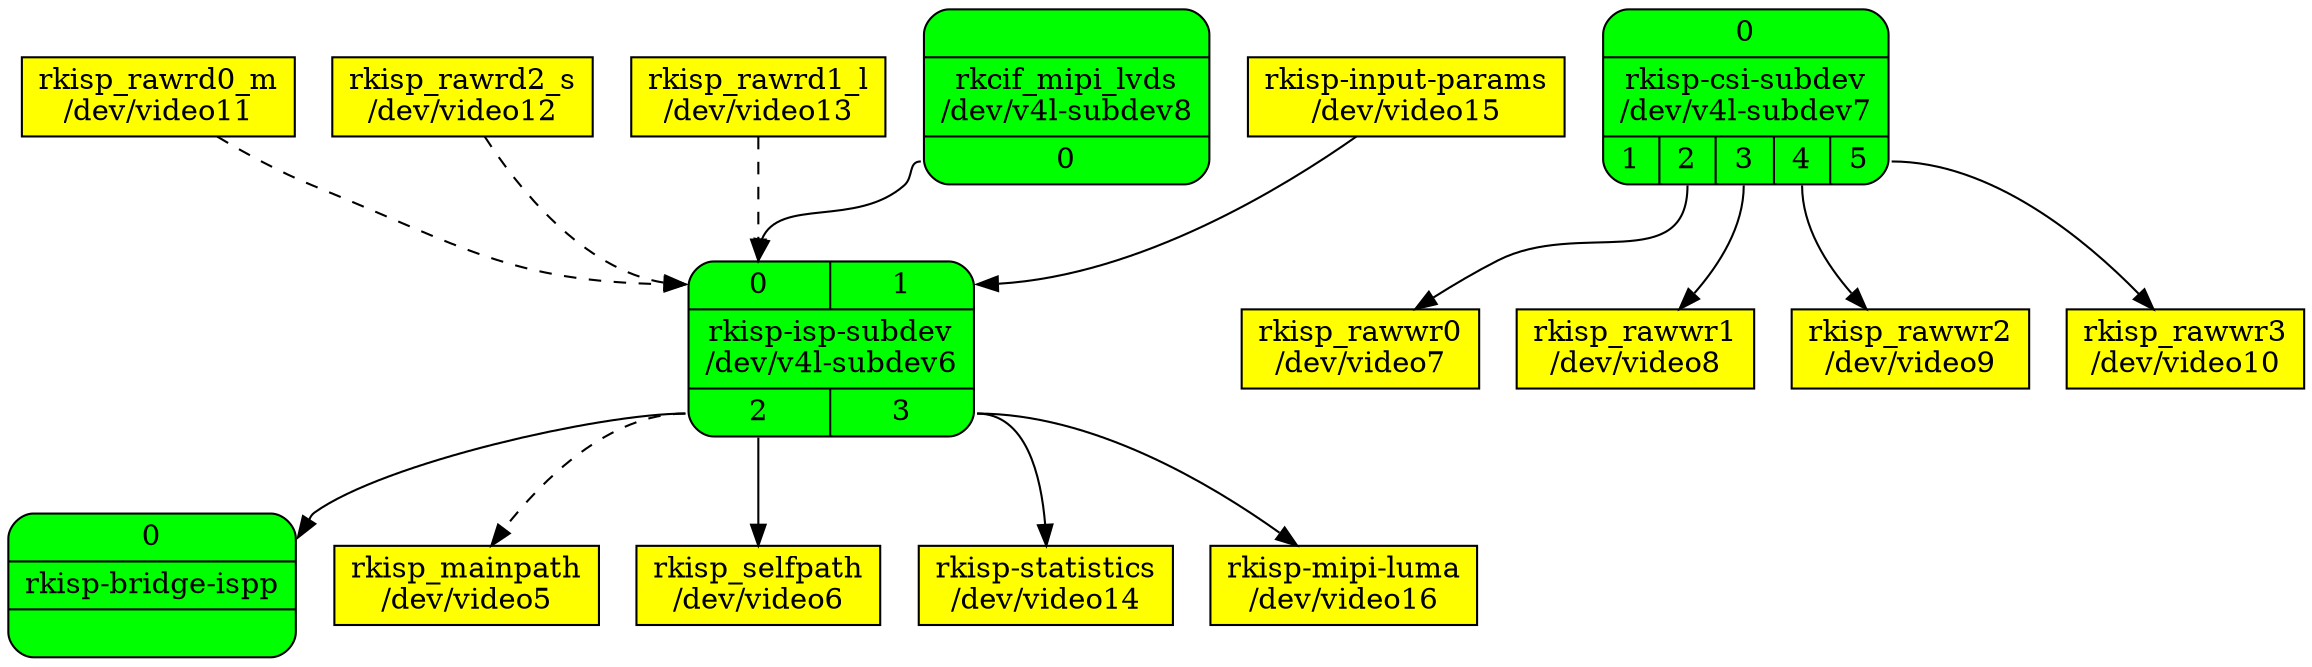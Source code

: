 digraph board {
	rankdir=TB
	n00000001 [label="{{<port0> 0 | <port1> 1} | rkisp-isp-subdev\n/dev/v4l-subdev6 | {<port2> 2 | <port3> 3}}", shape=Mrecord, style=filled, fillcolor=green]
	n00000001:port2 -> n0000000d:port0
	n00000001:port2 -> n00000011 [style=dashed]
	n00000001:port2 -> n00000017
	n00000001:port3 -> n00000047
	n00000001:port3 -> n00000053
	n00000006 [label="{{<port0> 0} | rkisp-csi-subdev\n/dev/v4l-subdev7 | {<port1> 1 | <port2> 2 | <port3> 3 | <port4> 4 | <port5> 5}}", shape=Mrecord, style=filled, fillcolor=green]
	n00000006:port2 -> n0000001d
	n00000006:port3 -> n00000023
	n00000006:port4 -> n00000029
	n00000006:port5 -> n0000002f
	n0000000d [label="{{<port0> 0} | rkisp-bridge-ispp\n | {}}", shape=Mrecord, style=filled, fillcolor=green]
	n00000011 [label="rkisp_mainpath\n/dev/video5", shape=box, style=filled, fillcolor=yellow]
	n00000017 [label="rkisp_selfpath\n/dev/video6", shape=box, style=filled, fillcolor=yellow]
	n0000001d [label="rkisp_rawwr0\n/dev/video7", shape=box, style=filled, fillcolor=yellow]
	n00000023 [label="rkisp_rawwr1\n/dev/video8", shape=box, style=filled, fillcolor=yellow]
	n00000029 [label="rkisp_rawwr2\n/dev/video9", shape=box, style=filled, fillcolor=yellow]
	n0000002f [label="rkisp_rawwr3\n/dev/video10", shape=box, style=filled, fillcolor=yellow]
	n00000035 [label="rkisp_rawrd0_m\n/dev/video11", shape=box, style=filled, fillcolor=yellow]
	n00000035 -> n00000001:port0 [style=dashed]
	n0000003b [label="rkisp_rawrd2_s\n/dev/video12", shape=box, style=filled, fillcolor=yellow]
	n0000003b -> n00000001:port0 [style=dashed]
	n00000041 [label="rkisp_rawrd1_l\n/dev/video13", shape=box, style=filled, fillcolor=yellow]
	n00000041 -> n00000001:port0 [style=dashed]
	n00000047 [label="rkisp-statistics\n/dev/video14", shape=box, style=filled, fillcolor=yellow]
	n0000004d [label="rkisp-input-params\n/dev/video15", shape=box, style=filled, fillcolor=yellow]
	n0000004d -> n00000001:port1
	n00000053 [label="rkisp-mipi-luma\n/dev/video16", shape=box, style=filled, fillcolor=yellow]
	n00000059 [label="{{} | rkcif_mipi_lvds\n/dev/v4l-subdev8 | {<port0> 0}}", shape=Mrecord, style=filled, fillcolor=green]
	n00000059:port0 -> n00000001:port0
}
